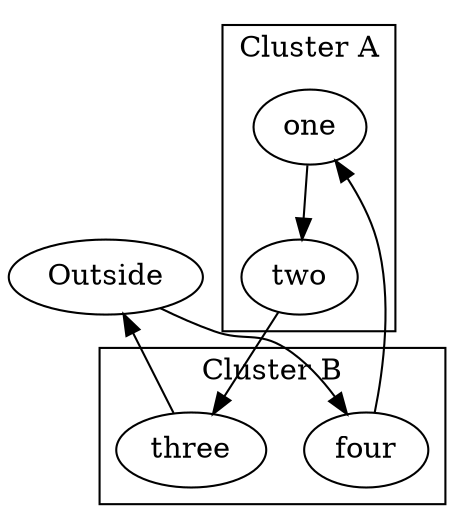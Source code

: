 digraph  {
	subgraph cluster_s1 {
		ID = "cluster_s1";
		label="Cluster B";
		node[label="three"] n4;
		node[label="four"] n5;
		
	}subgraph cluster_s0 {
		ID = "cluster_s0";
		label="Cluster A";
		node[label="two"] n3;
		node[label="one"] n2;
		
	}
	node[label="Outside"] n1;
	n2->n3;
	n3->n4;
	n4->n1;
	n1->n5;
	n5->n2;
	
}